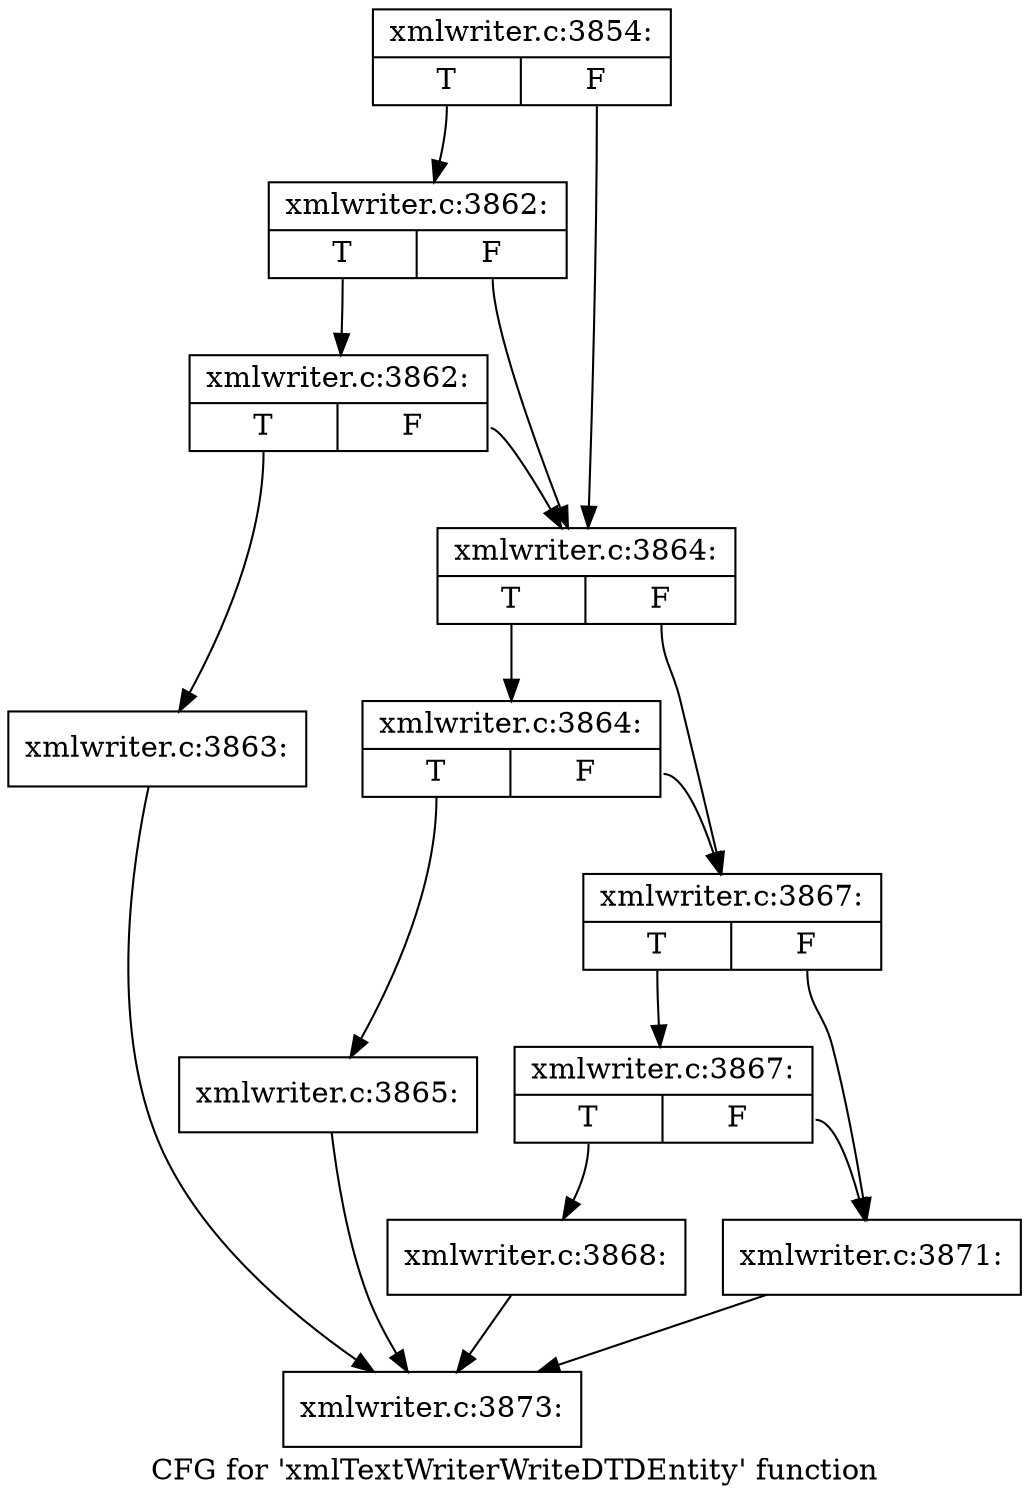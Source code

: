 digraph "CFG for 'xmlTextWriterWriteDTDEntity' function" {
	label="CFG for 'xmlTextWriterWriteDTDEntity' function";

	Node0x55d09c719ec0 [shape=record,label="{xmlwriter.c:3854:|{<s0>T|<s1>F}}"];
	Node0x55d09c719ec0:s0 -> Node0x55d09c71ecb0;
	Node0x55d09c719ec0:s1 -> Node0x55d09c71ebe0;
	Node0x55d09c71ecb0 [shape=record,label="{xmlwriter.c:3862:|{<s0>T|<s1>F}}"];
	Node0x55d09c71ecb0:s0 -> Node0x55d09c71ec30;
	Node0x55d09c71ecb0:s1 -> Node0x55d09c71ebe0;
	Node0x55d09c71ec30 [shape=record,label="{xmlwriter.c:3862:|{<s0>T|<s1>F}}"];
	Node0x55d09c71ec30:s0 -> Node0x55d09c71eb90;
	Node0x55d09c71ec30:s1 -> Node0x55d09c71ebe0;
	Node0x55d09c71eb90 [shape=record,label="{xmlwriter.c:3863:}"];
	Node0x55d09c71eb90 -> Node0x55d09c719d80;
	Node0x55d09c71ebe0 [shape=record,label="{xmlwriter.c:3864:|{<s0>T|<s1>F}}"];
	Node0x55d09c71ebe0:s0 -> Node0x55d09c71f640;
	Node0x55d09c71ebe0:s1 -> Node0x55d09c71f5f0;
	Node0x55d09c71f640 [shape=record,label="{xmlwriter.c:3864:|{<s0>T|<s1>F}}"];
	Node0x55d09c71f640:s0 -> Node0x55d09c71f5a0;
	Node0x55d09c71f640:s1 -> Node0x55d09c71f5f0;
	Node0x55d09c71f5a0 [shape=record,label="{xmlwriter.c:3865:}"];
	Node0x55d09c71f5a0 -> Node0x55d09c719d80;
	Node0x55d09c71f5f0 [shape=record,label="{xmlwriter.c:3867:|{<s0>T|<s1>F}}"];
	Node0x55d09c71f5f0:s0 -> Node0x55d09c71fdd0;
	Node0x55d09c71f5f0:s1 -> Node0x55d09c71fd80;
	Node0x55d09c71fdd0 [shape=record,label="{xmlwriter.c:3867:|{<s0>T|<s1>F}}"];
	Node0x55d09c71fdd0:s0 -> Node0x55d09c71fd30;
	Node0x55d09c71fdd0:s1 -> Node0x55d09c71fd80;
	Node0x55d09c71fd30 [shape=record,label="{xmlwriter.c:3868:}"];
	Node0x55d09c71fd30 -> Node0x55d09c719d80;
	Node0x55d09c71fd80 [shape=record,label="{xmlwriter.c:3871:}"];
	Node0x55d09c71fd80 -> Node0x55d09c719d80;
	Node0x55d09c719d80 [shape=record,label="{xmlwriter.c:3873:}"];
}
